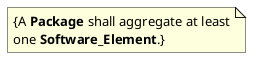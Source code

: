 @startuml

note as Package_Not_Empty
{A **Package** shall aggregate at least
one **Software_Element**.}
end note

@enduml
